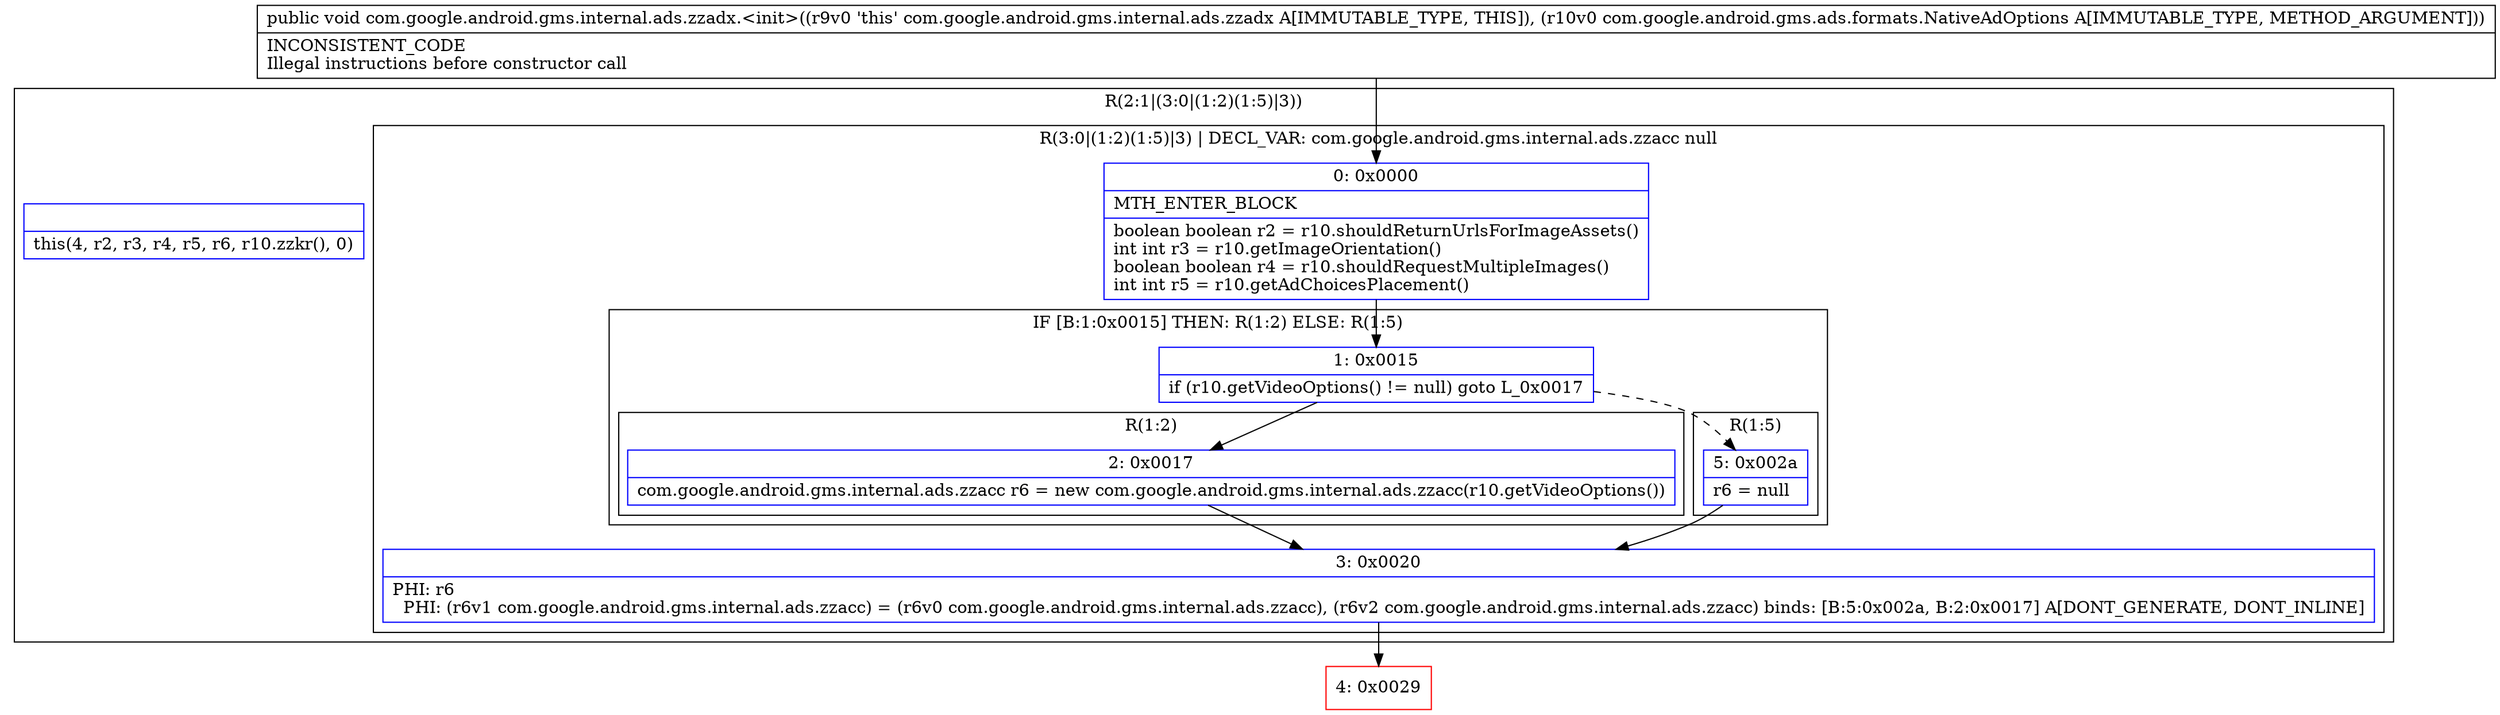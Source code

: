 digraph "CFG forcom.google.android.gms.internal.ads.zzadx.\<init\>(Lcom\/google\/android\/gms\/ads\/formats\/NativeAdOptions;)V" {
subgraph cluster_Region_664141401 {
label = "R(2:1|(3:0|(1:2)(1:5)|3))";
node [shape=record,color=blue];
Node_InsnContainer_895442188 [shape=record,label="{|this(4, r2, r3, r4, r5, r6, r10.zzkr(), 0)\l}"];
subgraph cluster_Region_1571789425 {
label = "R(3:0|(1:2)(1:5)|3) | DECL_VAR: com.google.android.gms.internal.ads.zzacc null\l";
node [shape=record,color=blue];
Node_0 [shape=record,label="{0\:\ 0x0000|MTH_ENTER_BLOCK\l|boolean boolean r2 = r10.shouldReturnUrlsForImageAssets()\lint int r3 = r10.getImageOrientation()\lboolean boolean r4 = r10.shouldRequestMultipleImages()\lint int r5 = r10.getAdChoicesPlacement()\l}"];
subgraph cluster_IfRegion_1494542302 {
label = "IF [B:1:0x0015] THEN: R(1:2) ELSE: R(1:5)";
node [shape=record,color=blue];
Node_1 [shape=record,label="{1\:\ 0x0015|if (r10.getVideoOptions() != null) goto L_0x0017\l}"];
subgraph cluster_Region_1504256003 {
label = "R(1:2)";
node [shape=record,color=blue];
Node_2 [shape=record,label="{2\:\ 0x0017|com.google.android.gms.internal.ads.zzacc r6 = new com.google.android.gms.internal.ads.zzacc(r10.getVideoOptions())\l}"];
}
subgraph cluster_Region_785370131 {
label = "R(1:5)";
node [shape=record,color=blue];
Node_5 [shape=record,label="{5\:\ 0x002a|r6 = null\l}"];
}
}
Node_3 [shape=record,label="{3\:\ 0x0020|PHI: r6 \l  PHI: (r6v1 com.google.android.gms.internal.ads.zzacc) = (r6v0 com.google.android.gms.internal.ads.zzacc), (r6v2 com.google.android.gms.internal.ads.zzacc) binds: [B:5:0x002a, B:2:0x0017] A[DONT_GENERATE, DONT_INLINE]\l}"];
}
}
Node_4 [shape=record,color=red,label="{4\:\ 0x0029}"];
MethodNode[shape=record,label="{public void com.google.android.gms.internal.ads.zzadx.\<init\>((r9v0 'this' com.google.android.gms.internal.ads.zzadx A[IMMUTABLE_TYPE, THIS]), (r10v0 com.google.android.gms.ads.formats.NativeAdOptions A[IMMUTABLE_TYPE, METHOD_ARGUMENT]))  | INCONSISTENT_CODE\lIllegal instructions before constructor call\l}"];
MethodNode -> Node_0;
Node_0 -> Node_1;
Node_1 -> Node_2;
Node_1 -> Node_5[style=dashed];
Node_2 -> Node_3;
Node_5 -> Node_3;
Node_3 -> Node_4;
}

